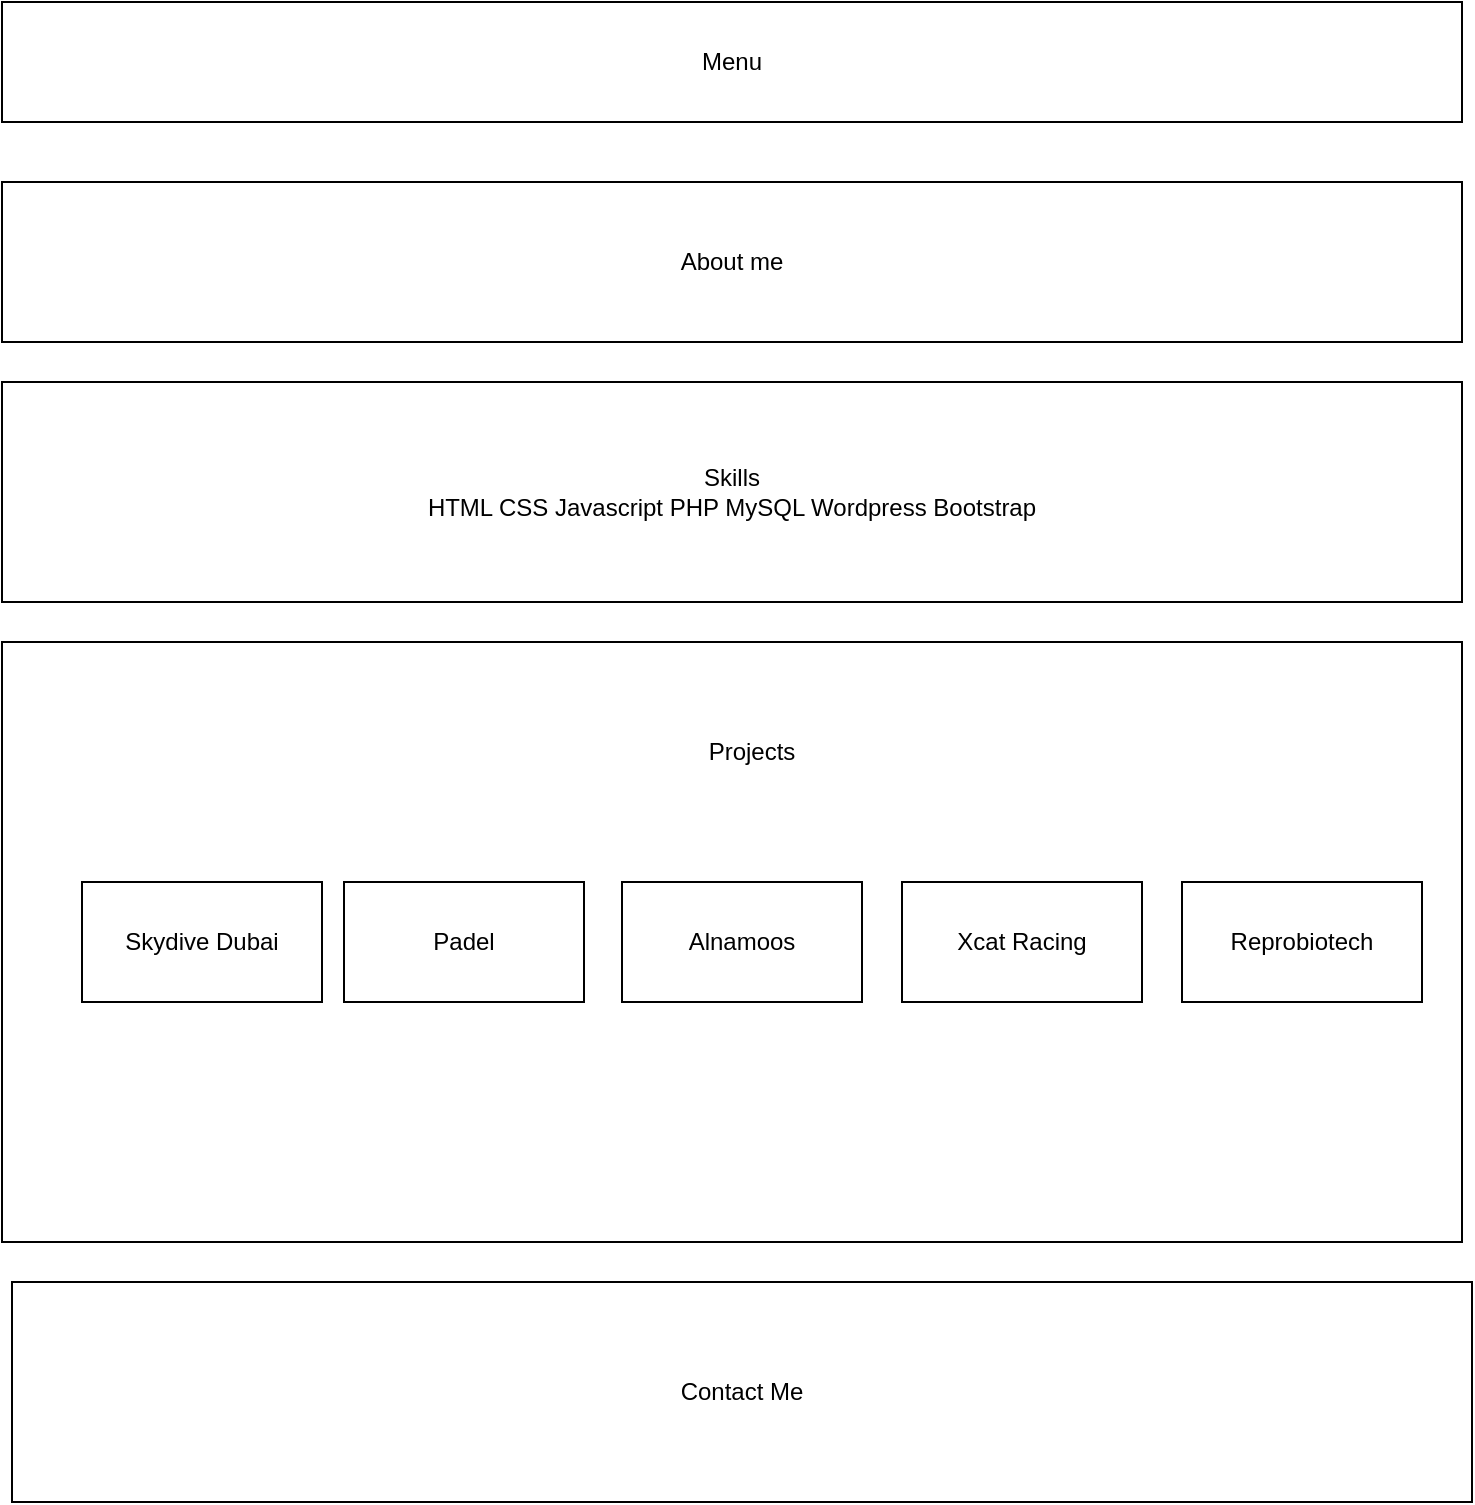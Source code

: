 <mxfile version="14.9.6" type="device"><diagram id="KlN8Ykr-cG4ySaX5cjKh" name="Page-1"><mxGraphModel dx="946" dy="645" grid="1" gridSize="10" guides="1" tooltips="1" connect="1" arrows="1" fold="1" page="1" pageScale="1" pageWidth="850" pageHeight="1100" math="0" shadow="0"><root><mxCell id="0"/><mxCell id="1" parent="0"/><mxCell id="EzjSLDrXWWk_eEMynswW-1" value="Menu" style="rounded=0;whiteSpace=wrap;html=1;" vertex="1" parent="1"><mxGeometry x="80" y="30" width="730" height="60" as="geometry"/></mxCell><mxCell id="EzjSLDrXWWk_eEMynswW-2" value="About me" style="rounded=0;whiteSpace=wrap;html=1;" vertex="1" parent="1"><mxGeometry x="80" y="120" width="730" height="80" as="geometry"/></mxCell><mxCell id="EzjSLDrXWWk_eEMynswW-3" value="Skills&lt;br&gt;HTML CSS Javascript PHP MySQL Wordpress Bootstrap" style="rounded=0;whiteSpace=wrap;html=1;" vertex="1" parent="1"><mxGeometry x="80" y="220" width="730" height="110" as="geometry"/></mxCell><mxCell id="EzjSLDrXWWk_eEMynswW-4" value="" style="rounded=0;whiteSpace=wrap;html=1;" vertex="1" parent="1"><mxGeometry x="80" y="350" width="730" height="300" as="geometry"/></mxCell><mxCell id="EzjSLDrXWWk_eEMynswW-6" value="Contact Me" style="rounded=0;whiteSpace=wrap;html=1;" vertex="1" parent="1"><mxGeometry x="85" y="670" width="730" height="110" as="geometry"/></mxCell><mxCell id="EzjSLDrXWWk_eEMynswW-8" value="Skydive Dubai" style="rounded=0;whiteSpace=wrap;html=1;" vertex="1" parent="1"><mxGeometry x="120" y="470" width="120" height="60" as="geometry"/></mxCell><mxCell id="EzjSLDrXWWk_eEMynswW-9" value="Padel" style="rounded=0;whiteSpace=wrap;html=1;" vertex="1" parent="1"><mxGeometry x="251" y="470" width="120" height="60" as="geometry"/></mxCell><mxCell id="EzjSLDrXWWk_eEMynswW-10" value="Alnamoos" style="rounded=0;whiteSpace=wrap;html=1;" vertex="1" parent="1"><mxGeometry x="390" y="470" width="120" height="60" as="geometry"/></mxCell><mxCell id="EzjSLDrXWWk_eEMynswW-11" value="Xcat Racing" style="rounded=0;whiteSpace=wrap;html=1;" vertex="1" parent="1"><mxGeometry x="530" y="470" width="120" height="60" as="geometry"/></mxCell><mxCell id="EzjSLDrXWWk_eEMynswW-12" value="Reprobiotech" style="rounded=0;whiteSpace=wrap;html=1;" vertex="1" parent="1"><mxGeometry x="670" y="470" width="120" height="60" as="geometry"/></mxCell><mxCell id="EzjSLDrXWWk_eEMynswW-14" value="Projects" style="text;html=1;strokeColor=none;fillColor=none;align=center;verticalAlign=middle;whiteSpace=wrap;rounded=0;" vertex="1" parent="1"><mxGeometry x="420" y="390" width="70" height="30" as="geometry"/></mxCell></root></mxGraphModel></diagram></mxfile>